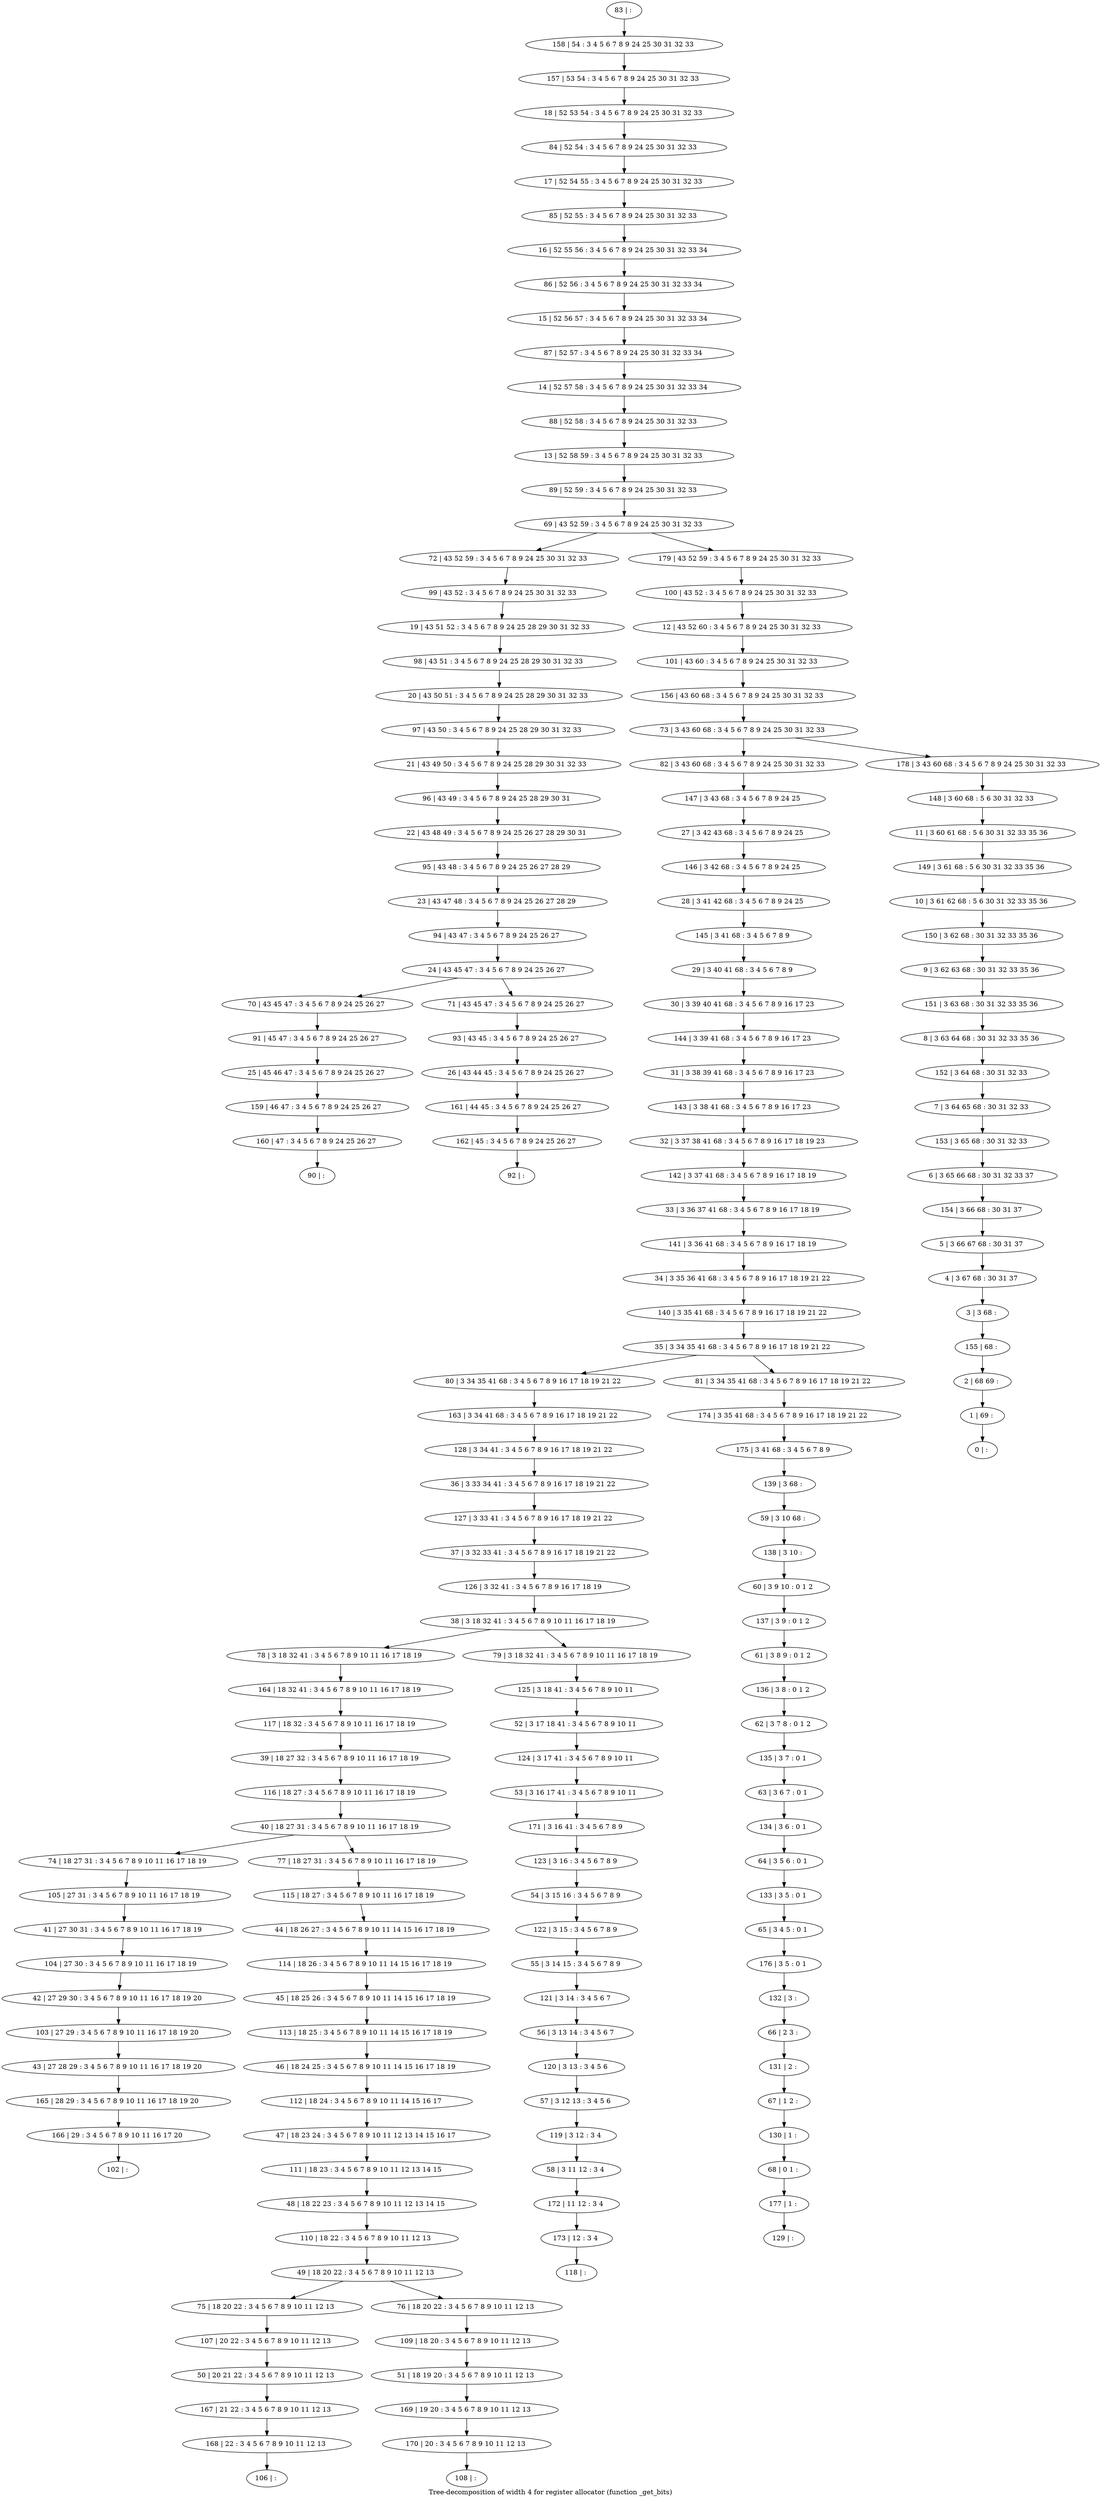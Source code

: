 digraph G {
graph [label="Tree-decomposition of width 4 for register allocator (function _get_bits)"]
0[label="0 | : "];
1[label="1 | 69 : "];
2[label="2 | 68 69 : "];
3[label="3 | 3 68 : "];
4[label="4 | 3 67 68 : 30 31 37 "];
5[label="5 | 3 66 67 68 : 30 31 37 "];
6[label="6 | 3 65 66 68 : 30 31 32 33 37 "];
7[label="7 | 3 64 65 68 : 30 31 32 33 "];
8[label="8 | 3 63 64 68 : 30 31 32 33 35 36 "];
9[label="9 | 3 62 63 68 : 30 31 32 33 35 36 "];
10[label="10 | 3 61 62 68 : 5 6 30 31 32 33 35 36 "];
11[label="11 | 3 60 61 68 : 5 6 30 31 32 33 35 36 "];
12[label="12 | 43 52 60 : 3 4 5 6 7 8 9 24 25 30 31 32 33 "];
13[label="13 | 52 58 59 : 3 4 5 6 7 8 9 24 25 30 31 32 33 "];
14[label="14 | 52 57 58 : 3 4 5 6 7 8 9 24 25 30 31 32 33 34 "];
15[label="15 | 52 56 57 : 3 4 5 6 7 8 9 24 25 30 31 32 33 34 "];
16[label="16 | 52 55 56 : 3 4 5 6 7 8 9 24 25 30 31 32 33 34 "];
17[label="17 | 52 54 55 : 3 4 5 6 7 8 9 24 25 30 31 32 33 "];
18[label="18 | 52 53 54 : 3 4 5 6 7 8 9 24 25 30 31 32 33 "];
19[label="19 | 43 51 52 : 3 4 5 6 7 8 9 24 25 28 29 30 31 32 33 "];
20[label="20 | 43 50 51 : 3 4 5 6 7 8 9 24 25 28 29 30 31 32 33 "];
21[label="21 | 43 49 50 : 3 4 5 6 7 8 9 24 25 28 29 30 31 32 33 "];
22[label="22 | 43 48 49 : 3 4 5 6 7 8 9 24 25 26 27 28 29 30 31 "];
23[label="23 | 43 47 48 : 3 4 5 6 7 8 9 24 25 26 27 28 29 "];
24[label="24 | 43 45 47 : 3 4 5 6 7 8 9 24 25 26 27 "];
25[label="25 | 45 46 47 : 3 4 5 6 7 8 9 24 25 26 27 "];
26[label="26 | 43 44 45 : 3 4 5 6 7 8 9 24 25 26 27 "];
27[label="27 | 3 42 43 68 : 3 4 5 6 7 8 9 24 25 "];
28[label="28 | 3 41 42 68 : 3 4 5 6 7 8 9 24 25 "];
29[label="29 | 3 40 41 68 : 3 4 5 6 7 8 9 "];
30[label="30 | 3 39 40 41 68 : 3 4 5 6 7 8 9 16 17 23 "];
31[label="31 | 3 38 39 41 68 : 3 4 5 6 7 8 9 16 17 23 "];
32[label="32 | 3 37 38 41 68 : 3 4 5 6 7 8 9 16 17 18 19 23 "];
33[label="33 | 3 36 37 41 68 : 3 4 5 6 7 8 9 16 17 18 19 "];
34[label="34 | 3 35 36 41 68 : 3 4 5 6 7 8 9 16 17 18 19 21 22 "];
35[label="35 | 3 34 35 41 68 : 3 4 5 6 7 8 9 16 17 18 19 21 22 "];
36[label="36 | 3 33 34 41 : 3 4 5 6 7 8 9 16 17 18 19 21 22 "];
37[label="37 | 3 32 33 41 : 3 4 5 6 7 8 9 16 17 18 19 21 22 "];
38[label="38 | 3 18 32 41 : 3 4 5 6 7 8 9 10 11 16 17 18 19 "];
39[label="39 | 18 27 32 : 3 4 5 6 7 8 9 10 11 16 17 18 19 "];
40[label="40 | 18 27 31 : 3 4 5 6 7 8 9 10 11 16 17 18 19 "];
41[label="41 | 27 30 31 : 3 4 5 6 7 8 9 10 11 16 17 18 19 "];
42[label="42 | 27 29 30 : 3 4 5 6 7 8 9 10 11 16 17 18 19 20 "];
43[label="43 | 27 28 29 : 3 4 5 6 7 8 9 10 11 16 17 18 19 20 "];
44[label="44 | 18 26 27 : 3 4 5 6 7 8 9 10 11 14 15 16 17 18 19 "];
45[label="45 | 18 25 26 : 3 4 5 6 7 8 9 10 11 14 15 16 17 18 19 "];
46[label="46 | 18 24 25 : 3 4 5 6 7 8 9 10 11 14 15 16 17 18 19 "];
47[label="47 | 18 23 24 : 3 4 5 6 7 8 9 10 11 12 13 14 15 16 17 "];
48[label="48 | 18 22 23 : 3 4 5 6 7 8 9 10 11 12 13 14 15 "];
49[label="49 | 18 20 22 : 3 4 5 6 7 8 9 10 11 12 13 "];
50[label="50 | 20 21 22 : 3 4 5 6 7 8 9 10 11 12 13 "];
51[label="51 | 18 19 20 : 3 4 5 6 7 8 9 10 11 12 13 "];
52[label="52 | 3 17 18 41 : 3 4 5 6 7 8 9 10 11 "];
53[label="53 | 3 16 17 41 : 3 4 5 6 7 8 9 10 11 "];
54[label="54 | 3 15 16 : 3 4 5 6 7 8 9 "];
55[label="55 | 3 14 15 : 3 4 5 6 7 8 9 "];
56[label="56 | 3 13 14 : 3 4 5 6 7 "];
57[label="57 | 3 12 13 : 3 4 5 6 "];
58[label="58 | 3 11 12 : 3 4 "];
59[label="59 | 3 10 68 : "];
60[label="60 | 3 9 10 : 0 1 2 "];
61[label="61 | 3 8 9 : 0 1 2 "];
62[label="62 | 3 7 8 : 0 1 2 "];
63[label="63 | 3 6 7 : 0 1 "];
64[label="64 | 3 5 6 : 0 1 "];
65[label="65 | 3 4 5 : 0 1 "];
66[label="66 | 2 3 : "];
67[label="67 | 1 2 : "];
68[label="68 | 0 1 : "];
69[label="69 | 43 52 59 : 3 4 5 6 7 8 9 24 25 30 31 32 33 "];
70[label="70 | 43 45 47 : 3 4 5 6 7 8 9 24 25 26 27 "];
71[label="71 | 43 45 47 : 3 4 5 6 7 8 9 24 25 26 27 "];
72[label="72 | 43 52 59 : 3 4 5 6 7 8 9 24 25 30 31 32 33 "];
73[label="73 | 3 43 60 68 : 3 4 5 6 7 8 9 24 25 30 31 32 33 "];
74[label="74 | 18 27 31 : 3 4 5 6 7 8 9 10 11 16 17 18 19 "];
75[label="75 | 18 20 22 : 3 4 5 6 7 8 9 10 11 12 13 "];
76[label="76 | 18 20 22 : 3 4 5 6 7 8 9 10 11 12 13 "];
77[label="77 | 18 27 31 : 3 4 5 6 7 8 9 10 11 16 17 18 19 "];
78[label="78 | 3 18 32 41 : 3 4 5 6 7 8 9 10 11 16 17 18 19 "];
79[label="79 | 3 18 32 41 : 3 4 5 6 7 8 9 10 11 16 17 18 19 "];
80[label="80 | 3 34 35 41 68 : 3 4 5 6 7 8 9 16 17 18 19 21 22 "];
81[label="81 | 3 34 35 41 68 : 3 4 5 6 7 8 9 16 17 18 19 21 22 "];
82[label="82 | 3 43 60 68 : 3 4 5 6 7 8 9 24 25 30 31 32 33 "];
83[label="83 | : "];
84[label="84 | 52 54 : 3 4 5 6 7 8 9 24 25 30 31 32 33 "];
85[label="85 | 52 55 : 3 4 5 6 7 8 9 24 25 30 31 32 33 "];
86[label="86 | 52 56 : 3 4 5 6 7 8 9 24 25 30 31 32 33 34 "];
87[label="87 | 52 57 : 3 4 5 6 7 8 9 24 25 30 31 32 33 34 "];
88[label="88 | 52 58 : 3 4 5 6 7 8 9 24 25 30 31 32 33 "];
89[label="89 | 52 59 : 3 4 5 6 7 8 9 24 25 30 31 32 33 "];
90[label="90 | : "];
91[label="91 | 45 47 : 3 4 5 6 7 8 9 24 25 26 27 "];
92[label="92 | : "];
93[label="93 | 43 45 : 3 4 5 6 7 8 9 24 25 26 27 "];
94[label="94 | 43 47 : 3 4 5 6 7 8 9 24 25 26 27 "];
95[label="95 | 43 48 : 3 4 5 6 7 8 9 24 25 26 27 28 29 "];
96[label="96 | 43 49 : 3 4 5 6 7 8 9 24 25 28 29 30 31 "];
97[label="97 | 43 50 : 3 4 5 6 7 8 9 24 25 28 29 30 31 32 33 "];
98[label="98 | 43 51 : 3 4 5 6 7 8 9 24 25 28 29 30 31 32 33 "];
99[label="99 | 43 52 : 3 4 5 6 7 8 9 24 25 30 31 32 33 "];
100[label="100 | 43 52 : 3 4 5 6 7 8 9 24 25 30 31 32 33 "];
101[label="101 | 43 60 : 3 4 5 6 7 8 9 24 25 30 31 32 33 "];
102[label="102 | : "];
103[label="103 | 27 29 : 3 4 5 6 7 8 9 10 11 16 17 18 19 20 "];
104[label="104 | 27 30 : 3 4 5 6 7 8 9 10 11 16 17 18 19 "];
105[label="105 | 27 31 : 3 4 5 6 7 8 9 10 11 16 17 18 19 "];
106[label="106 | : "];
107[label="107 | 20 22 : 3 4 5 6 7 8 9 10 11 12 13 "];
108[label="108 | : "];
109[label="109 | 18 20 : 3 4 5 6 7 8 9 10 11 12 13 "];
110[label="110 | 18 22 : 3 4 5 6 7 8 9 10 11 12 13 "];
111[label="111 | 18 23 : 3 4 5 6 7 8 9 10 11 12 13 14 15 "];
112[label="112 | 18 24 : 3 4 5 6 7 8 9 10 11 14 15 16 17 "];
113[label="113 | 18 25 : 3 4 5 6 7 8 9 10 11 14 15 16 17 18 19 "];
114[label="114 | 18 26 : 3 4 5 6 7 8 9 10 11 14 15 16 17 18 19 "];
115[label="115 | 18 27 : 3 4 5 6 7 8 9 10 11 16 17 18 19 "];
116[label="116 | 18 27 : 3 4 5 6 7 8 9 10 11 16 17 18 19 "];
117[label="117 | 18 32 : 3 4 5 6 7 8 9 10 11 16 17 18 19 "];
118[label="118 | : "];
119[label="119 | 3 12 : 3 4 "];
120[label="120 | 3 13 : 3 4 5 6 "];
121[label="121 | 3 14 : 3 4 5 6 7 "];
122[label="122 | 3 15 : 3 4 5 6 7 8 9 "];
123[label="123 | 3 16 : 3 4 5 6 7 8 9 "];
124[label="124 | 3 17 41 : 3 4 5 6 7 8 9 10 11 "];
125[label="125 | 3 18 41 : 3 4 5 6 7 8 9 10 11 "];
126[label="126 | 3 32 41 : 3 4 5 6 7 8 9 16 17 18 19 "];
127[label="127 | 3 33 41 : 3 4 5 6 7 8 9 16 17 18 19 21 22 "];
128[label="128 | 3 34 41 : 3 4 5 6 7 8 9 16 17 18 19 21 22 "];
129[label="129 | : "];
130[label="130 | 1 : "];
131[label="131 | 2 : "];
132[label="132 | 3 : "];
133[label="133 | 3 5 : 0 1 "];
134[label="134 | 3 6 : 0 1 "];
135[label="135 | 3 7 : 0 1 "];
136[label="136 | 3 8 : 0 1 2 "];
137[label="137 | 3 9 : 0 1 2 "];
138[label="138 | 3 10 : "];
139[label="139 | 3 68 : "];
140[label="140 | 3 35 41 68 : 3 4 5 6 7 8 9 16 17 18 19 21 22 "];
141[label="141 | 3 36 41 68 : 3 4 5 6 7 8 9 16 17 18 19 "];
142[label="142 | 3 37 41 68 : 3 4 5 6 7 8 9 16 17 18 19 "];
143[label="143 | 3 38 41 68 : 3 4 5 6 7 8 9 16 17 23 "];
144[label="144 | 3 39 41 68 : 3 4 5 6 7 8 9 16 17 23 "];
145[label="145 | 3 41 68 : 3 4 5 6 7 8 9 "];
146[label="146 | 3 42 68 : 3 4 5 6 7 8 9 24 25 "];
147[label="147 | 3 43 68 : 3 4 5 6 7 8 9 24 25 "];
148[label="148 | 3 60 68 : 5 6 30 31 32 33 "];
149[label="149 | 3 61 68 : 5 6 30 31 32 33 35 36 "];
150[label="150 | 3 62 68 : 30 31 32 33 35 36 "];
151[label="151 | 3 63 68 : 30 31 32 33 35 36 "];
152[label="152 | 3 64 68 : 30 31 32 33 "];
153[label="153 | 3 65 68 : 30 31 32 33 "];
154[label="154 | 3 66 68 : 30 31 37 "];
155[label="155 | 68 : "];
156[label="156 | 43 60 68 : 3 4 5 6 7 8 9 24 25 30 31 32 33 "];
157[label="157 | 53 54 : 3 4 5 6 7 8 9 24 25 30 31 32 33 "];
158[label="158 | 54 : 3 4 5 6 7 8 9 24 25 30 31 32 33 "];
159[label="159 | 46 47 : 3 4 5 6 7 8 9 24 25 26 27 "];
160[label="160 | 47 : 3 4 5 6 7 8 9 24 25 26 27 "];
161[label="161 | 44 45 : 3 4 5 6 7 8 9 24 25 26 27 "];
162[label="162 | 45 : 3 4 5 6 7 8 9 24 25 26 27 "];
163[label="163 | 3 34 41 68 : 3 4 5 6 7 8 9 16 17 18 19 21 22 "];
164[label="164 | 18 32 41 : 3 4 5 6 7 8 9 10 11 16 17 18 19 "];
165[label="165 | 28 29 : 3 4 5 6 7 8 9 10 11 16 17 18 19 20 "];
166[label="166 | 29 : 3 4 5 6 7 8 9 10 11 16 17 20 "];
167[label="167 | 21 22 : 3 4 5 6 7 8 9 10 11 12 13 "];
168[label="168 | 22 : 3 4 5 6 7 8 9 10 11 12 13 "];
169[label="169 | 19 20 : 3 4 5 6 7 8 9 10 11 12 13 "];
170[label="170 | 20 : 3 4 5 6 7 8 9 10 11 12 13 "];
171[label="171 | 3 16 41 : 3 4 5 6 7 8 9 "];
172[label="172 | 11 12 : 3 4 "];
173[label="173 | 12 : 3 4 "];
174[label="174 | 3 35 41 68 : 3 4 5 6 7 8 9 16 17 18 19 21 22 "];
175[label="175 | 3 41 68 : 3 4 5 6 7 8 9 "];
176[label="176 | 3 5 : 0 1 "];
177[label="177 | 1 : "];
178[label="178 | 3 43 60 68 : 3 4 5 6 7 8 9 24 25 30 31 32 33 "];
179[label="179 | 43 52 59 : 3 4 5 6 7 8 9 24 25 30 31 32 33 "];
29->30 ;
24->70 ;
24->71 ;
40->74 ;
49->75 ;
49->76 ;
40->77 ;
38->78 ;
38->79 ;
35->80 ;
35->81 ;
91->25 ;
70->91 ;
93->26 ;
71->93 ;
94->24 ;
23->94 ;
95->23 ;
22->95 ;
96->22 ;
21->96 ;
97->21 ;
20->97 ;
98->20 ;
19->98 ;
99->19 ;
72->99 ;
103->43 ;
42->103 ;
104->42 ;
41->104 ;
105->41 ;
74->105 ;
107->50 ;
75->107 ;
109->51 ;
76->109 ;
110->49 ;
48->110 ;
111->48 ;
47->111 ;
112->47 ;
46->112 ;
113->46 ;
45->113 ;
114->45 ;
44->114 ;
115->44 ;
77->115 ;
116->40 ;
39->116 ;
117->39 ;
119->58 ;
57->119 ;
120->57 ;
56->120 ;
121->56 ;
55->121 ;
122->55 ;
54->122 ;
123->54 ;
124->53 ;
52->124 ;
125->52 ;
79->125 ;
126->38 ;
37->126 ;
127->37 ;
36->127 ;
128->36 ;
130->68 ;
67->130 ;
131->67 ;
66->131 ;
132->66 ;
133->65 ;
64->133 ;
134->64 ;
63->134 ;
135->63 ;
62->135 ;
136->62 ;
61->136 ;
137->61 ;
60->137 ;
138->60 ;
59->138 ;
139->59 ;
140->35 ;
34->140 ;
141->34 ;
33->141 ;
142->33 ;
32->142 ;
143->32 ;
31->143 ;
144->31 ;
30->144 ;
145->29 ;
28->145 ;
146->28 ;
27->146 ;
147->27 ;
82->147 ;
25->159 ;
160->90 ;
159->160 ;
26->161 ;
162->92 ;
161->162 ;
163->128 ;
80->163 ;
164->117 ;
78->164 ;
43->165 ;
166->102 ;
165->166 ;
50->167 ;
168->106 ;
167->168 ;
51->169 ;
170->108 ;
169->170 ;
171->123 ;
53->171 ;
58->172 ;
173->118 ;
172->173 ;
81->174 ;
175->139 ;
174->175 ;
176->132 ;
65->176 ;
177->129 ;
68->177 ;
83->158 ;
158->157 ;
157->18 ;
18->84 ;
84->17 ;
17->85 ;
85->16 ;
16->86 ;
86->15 ;
15->87 ;
87->14 ;
14->88 ;
88->13 ;
13->89 ;
89->69 ;
100->12 ;
12->101 ;
101->156 ;
156->73 ;
148->11 ;
11->149 ;
149->10 ;
10->150 ;
150->9 ;
9->151 ;
151->8 ;
8->152 ;
152->7 ;
7->153 ;
153->6 ;
6->154 ;
154->5 ;
5->4 ;
4->3 ;
3->155 ;
155->2 ;
2->1 ;
1->0 ;
178->148 ;
179->100 ;
73->82 ;
73->178 ;
69->72 ;
69->179 ;
}
